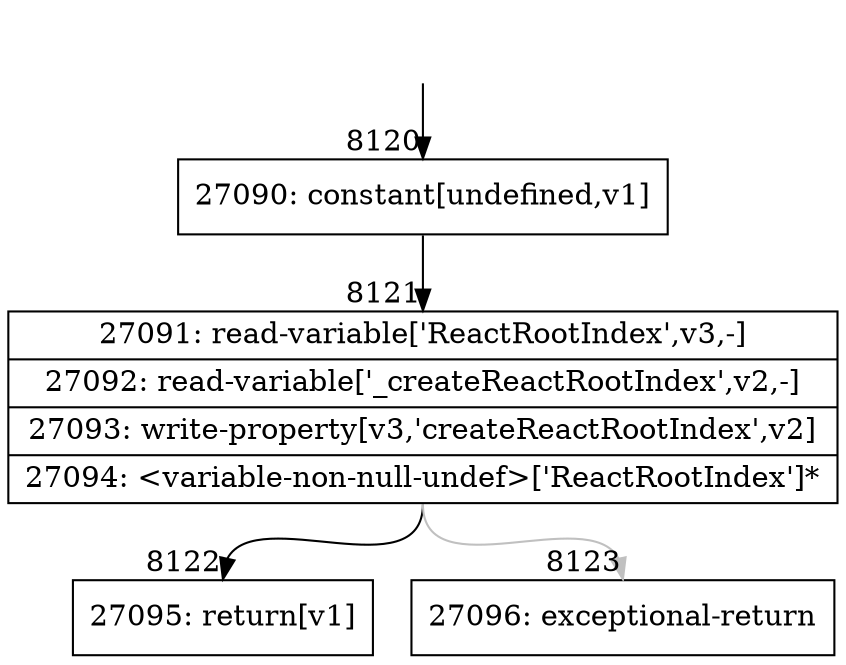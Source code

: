 digraph {
rankdir="TD"
BB_entry593[shape=none,label=""];
BB_entry593 -> BB8120 [tailport=s, headport=n, headlabel="    8120"]
BB8120 [shape=record label="{27090: constant[undefined,v1]}" ] 
BB8120 -> BB8121 [tailport=s, headport=n, headlabel="      8121"]
BB8121 [shape=record label="{27091: read-variable['ReactRootIndex',v3,-]|27092: read-variable['_createReactRootIndex',v2,-]|27093: write-property[v3,'createReactRootIndex',v2]|27094: \<variable-non-null-undef\>['ReactRootIndex']*}" ] 
BB8121 -> BB8122 [tailport=s, headport=n, headlabel="      8122"]
BB8121 -> BB8123 [tailport=s, headport=n, color=gray, headlabel="      8123"]
BB8122 [shape=record label="{27095: return[v1]}" ] 
BB8123 [shape=record label="{27096: exceptional-return}" ] 
//#$~ 14267
}
